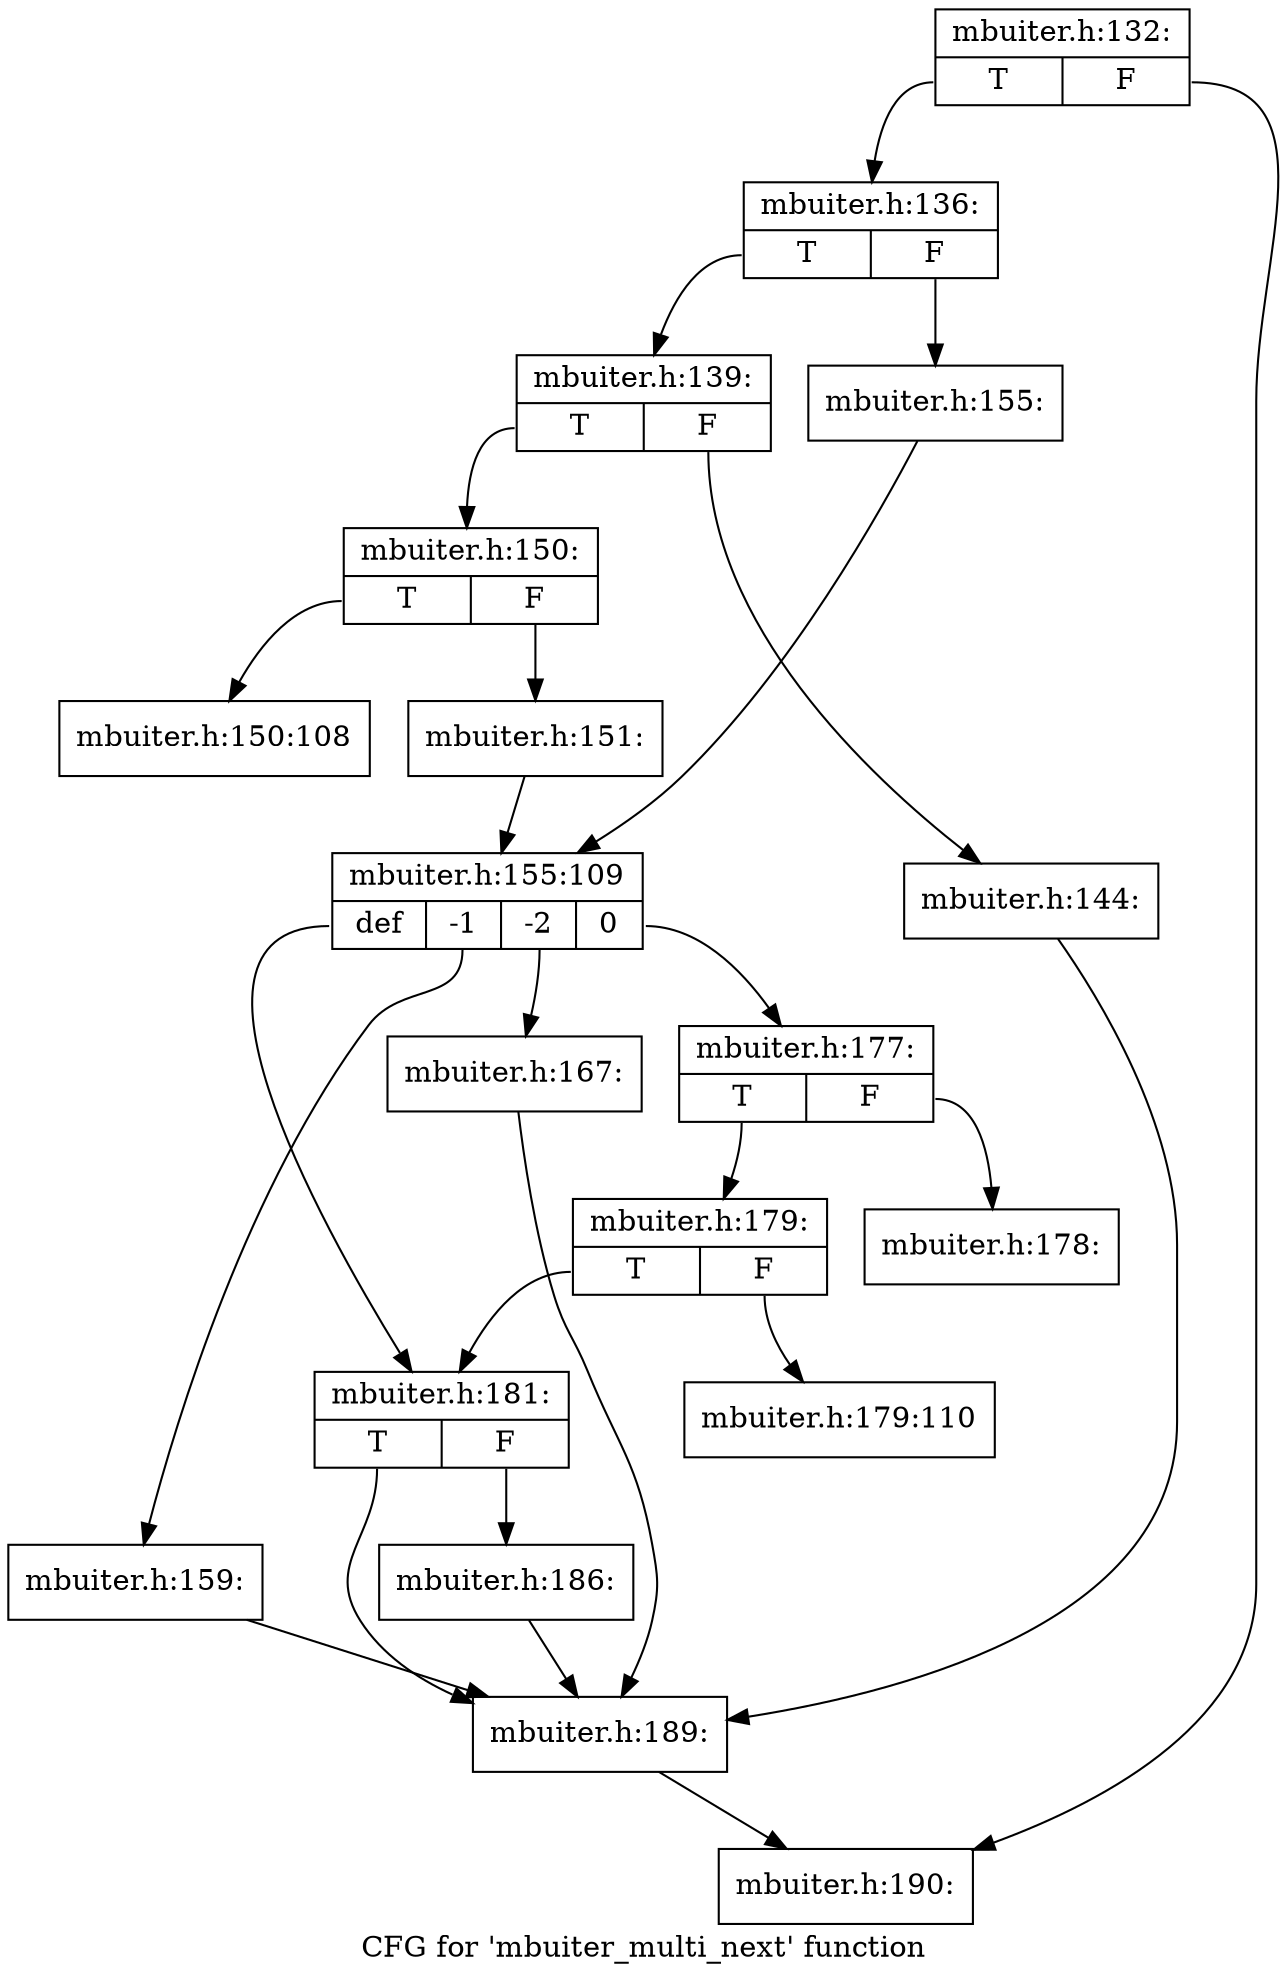 digraph "CFG for 'mbuiter_multi_next' function" {
	label="CFG for 'mbuiter_multi_next' function";

	Node0xde2ec30 [shape=record,label="{mbuiter.h:132:|{<s0>T|<s1>F}}"];
	Node0xde2ec30:s0 -> Node0xde3b160;
	Node0xde2ec30:s1 -> Node0xde2d5e0;
	Node0xde3b160 [shape=record,label="{mbuiter.h:136:|{<s0>T|<s1>F}}"];
	Node0xde3b160:s0 -> Node0xddf7730;
	Node0xde3b160:s1 -> Node0xde99ce0;
	Node0xde99ce0 [shape=record,label="{mbuiter.h:155:}"];
	Node0xde99ce0 -> Node0xddf82e0;
	Node0xddf7730 [shape=record,label="{mbuiter.h:139:|{<s0>T|<s1>F}}"];
	Node0xddf7730:s0 -> Node0xddf8550;
	Node0xddf7730:s1 -> Node0xddf8490;
	Node0xddf8490 [shape=record,label="{mbuiter.h:144:}"];
	Node0xddf8490 -> Node0xddf84e0;
	Node0xddf8550 [shape=record,label="{mbuiter.h:150:|{<s0>T|<s1>F}}"];
	Node0xddf8550:s0 -> Node0xde47320;
	Node0xddf8550:s1 -> Node0xde473a0;
	Node0xde47320 [shape=record,label="{mbuiter.h:150:108}"];
	Node0xde473a0 [shape=record,label="{mbuiter.h:151:}"];
	Node0xde473a0 -> Node0xddf82e0;
	Node0xddf82e0 [shape=record,label="{mbuiter.h:155:109|{<s0>def|<s1>-1|<s2>-2|<s3>0}}"];
	Node0xddf82e0:s0 -> Node0xde4bc40;
	Node0xddf82e0:s1 -> Node0xde49be0;
	Node0xddf82e0:s2 -> Node0xde4a920;
	Node0xddf82e0:s3 -> Node0xddfc9f0;
	Node0xde49be0 [shape=record,label="{mbuiter.h:159:}"];
	Node0xde49be0 -> Node0xddf84e0;
	Node0xde4a920 [shape=record,label="{mbuiter.h:167:}"];
	Node0xde4a920 -> Node0xddf84e0;
	Node0xddfc9f0 [shape=record,label="{mbuiter.h:177:|{<s0>T|<s1>F}}"];
	Node0xddfc9f0:s0 -> Node0xde4c600;
	Node0xddfc9f0:s1 -> Node0xde4c580;
	Node0xde4c580 [shape=record,label="{mbuiter.h:178:}"];
	Node0xde4c600 [shape=record,label="{mbuiter.h:179:|{<s0>T|<s1>F}}"];
	Node0xde4c600:s0 -> Node0xde4bc40;
	Node0xde4c600:s1 -> Node0xde4cf60;
	Node0xde4cf60 [shape=record,label="{mbuiter.h:179:110}"];
	Node0xde4bc40 [shape=record,label="{mbuiter.h:181:|{<s0>T|<s1>F}}"];
	Node0xde4bc40:s0 -> Node0xddf84e0;
	Node0xde4bc40:s1 -> Node0xde4dc90;
	Node0xde4dc90 [shape=record,label="{mbuiter.h:186:}"];
	Node0xde4dc90 -> Node0xddf84e0;
	Node0xddf84e0 [shape=record,label="{mbuiter.h:189:}"];
	Node0xddf84e0 -> Node0xde2d5e0;
	Node0xde2d5e0 [shape=record,label="{mbuiter.h:190:}"];
}
